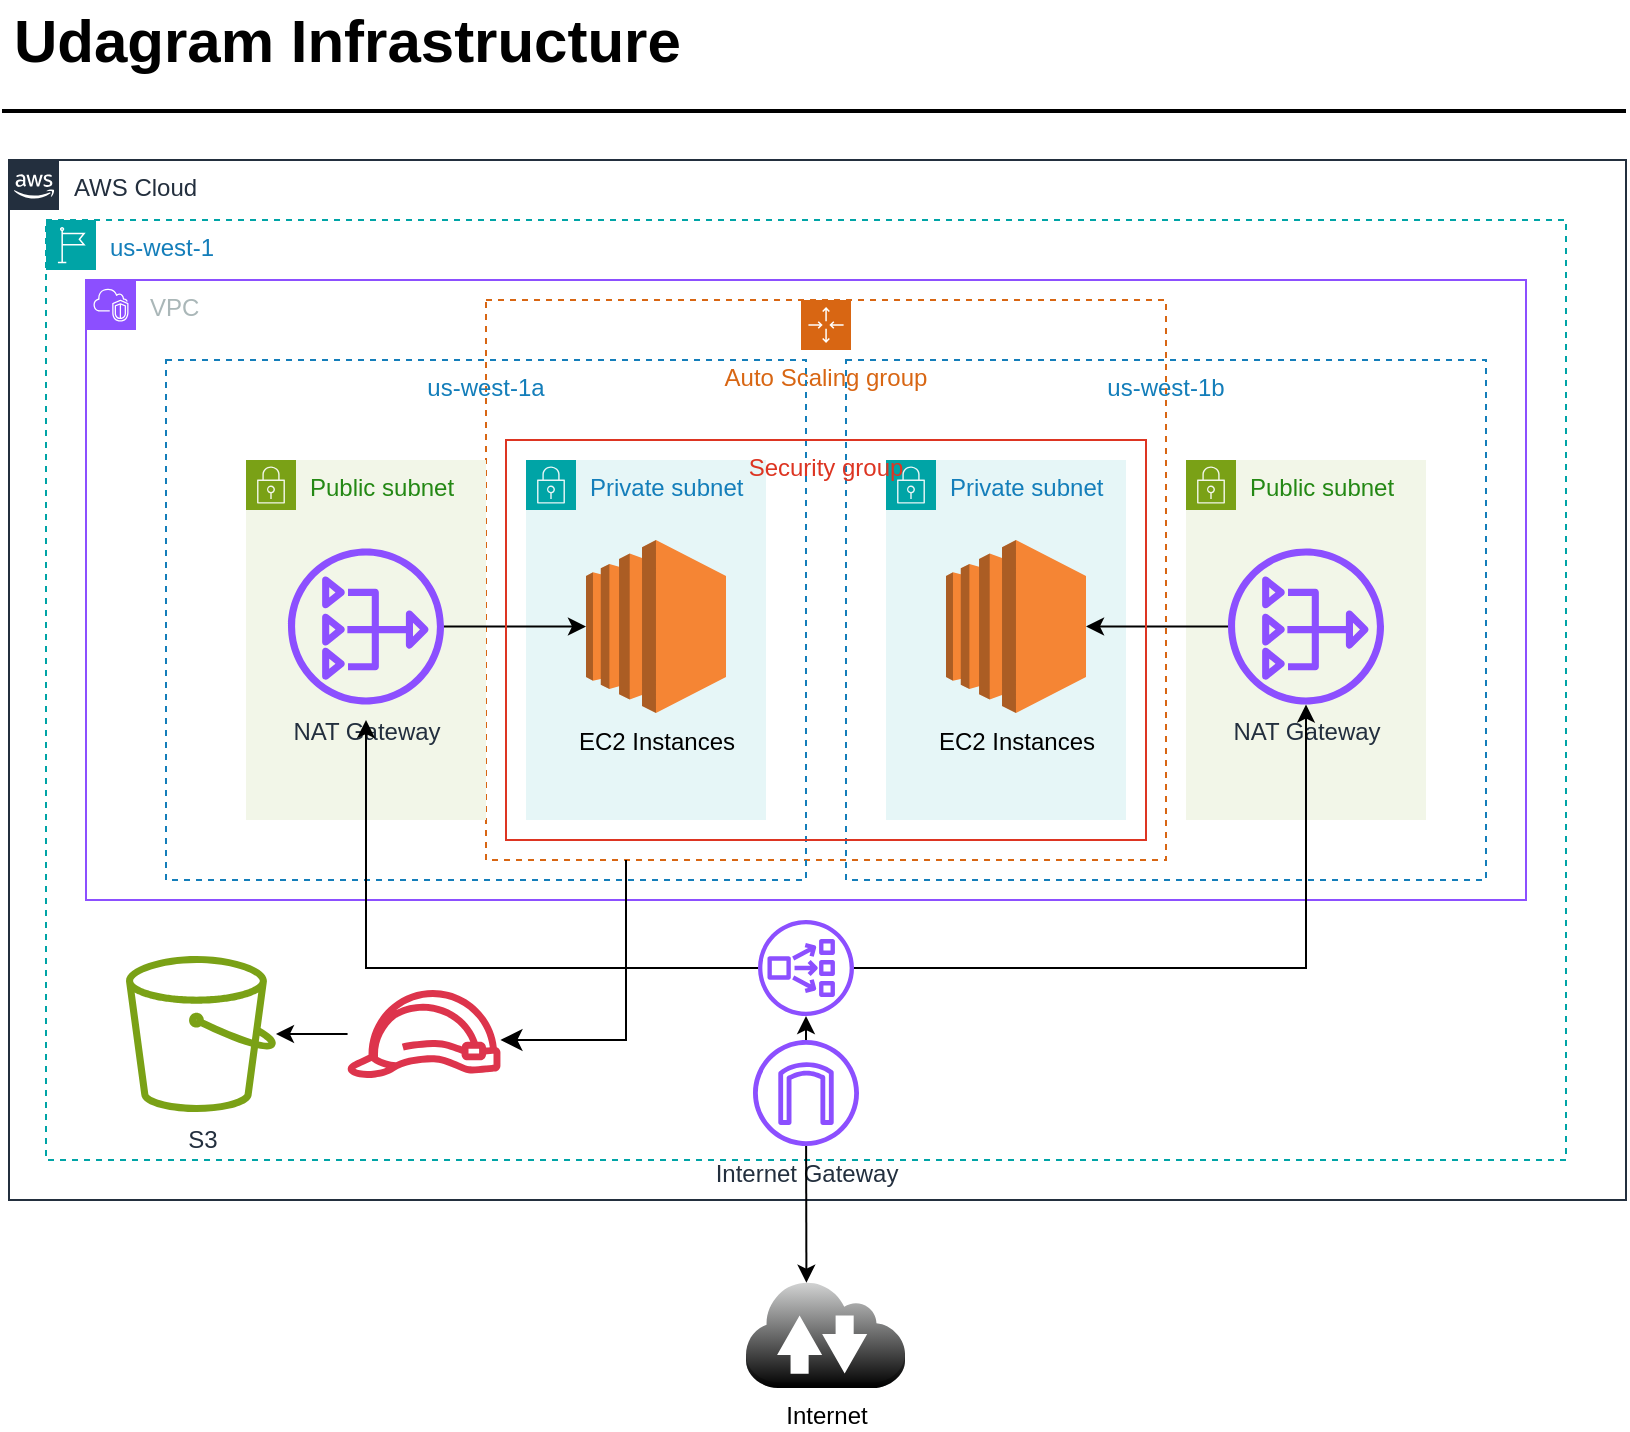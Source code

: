<mxfile version="24.4.9" type="device">
  <diagram id="Ht1M8jgEwFfnCIfOTk4-" name="Infra">
    <mxGraphModel dx="1257" dy="681" grid="1" gridSize="10" guides="1" tooltips="1" connect="1" arrows="1" fold="1" page="1" pageScale="1" pageWidth="827" pageHeight="1169" math="0" shadow="0">
      <root>
        <mxCell id="0" />
        <mxCell id="1" parent="0" />
        <mxCell id="UEzPUAAOIrF-is8g5C7q-2" value="AWS Cloud" style="points=[[0,0],[0.25,0],[0.5,0],[0.75,0],[1,0],[1,0.25],[1,0.5],[1,0.75],[1,1],[0.75,1],[0.5,1],[0.25,1],[0,1],[0,0.75],[0,0.5],[0,0.25]];outlineConnect=0;gradientColor=none;html=1;whiteSpace=wrap;fontSize=12;fontStyle=0;shape=mxgraph.aws4.group;grIcon=mxgraph.aws4.group_aws_cloud_alt;strokeColor=#232F3E;fillColor=none;verticalAlign=top;align=left;spacingLeft=30;fontColor=#232F3E;dashed=0;container=1;pointerEvents=0;collapsible=0;recursiveResize=0;" parent="1" vertex="1">
          <mxGeometry x="11.5" y="170" width="808.5" height="520" as="geometry" />
        </mxCell>
        <mxCell id="-QjtrjUzRDEMRZ5MF8oH-47" value="Udagram Infrastructure" style="text;html=1;resizable=0;points=[];autosize=1;align=left;verticalAlign=top;spacingTop=-4;fontSize=30;fontStyle=1" parent="1" vertex="1">
          <mxGeometry x="11.5" y="90" width="330" height="40" as="geometry" />
        </mxCell>
        <mxCell id="SCVMTBWpLvtzJIhz15lM-1" value="" style="line;strokeWidth=2;html=1;fontSize=14;" parent="1" vertex="1">
          <mxGeometry x="8" y="140.5" width="812" height="10" as="geometry" />
        </mxCell>
        <mxCell id="IocXcf97KWq0p0bmgMZb-1" value="us-west-1" style="points=[[0,0],[0.25,0],[0.5,0],[0.75,0],[1,0],[1,0.25],[1,0.5],[1,0.75],[1,1],[0.75,1],[0.5,1],[0.25,1],[0,1],[0,0.75],[0,0.5],[0,0.25]];outlineConnect=0;gradientColor=none;html=1;whiteSpace=wrap;fontSize=12;fontStyle=0;container=1;pointerEvents=0;collapsible=0;recursiveResize=0;shape=mxgraph.aws4.group;grIcon=mxgraph.aws4.group_region;strokeColor=#00A4A6;fillColor=none;verticalAlign=top;align=left;spacingLeft=30;fontColor=#147EBA;dashed=1;" vertex="1" parent="1">
          <mxGeometry x="30" y="200" width="760" height="470" as="geometry" />
        </mxCell>
        <mxCell id="IocXcf97KWq0p0bmgMZb-9" value="Internet Gateway" style="sketch=0;outlineConnect=0;fontColor=#232F3E;gradientColor=none;fillColor=#8C4FFF;strokeColor=none;dashed=0;verticalLabelPosition=bottom;verticalAlign=top;align=center;html=1;fontSize=12;fontStyle=0;aspect=fixed;pointerEvents=1;shape=mxgraph.aws4.internet_gateway;" vertex="1" parent="IocXcf97KWq0p0bmgMZb-1">
          <mxGeometry x="353.5" y="410" width="53" height="53" as="geometry" />
        </mxCell>
        <mxCell id="IocXcf97KWq0p0bmgMZb-33" value="" style="sketch=0;outlineConnect=0;fontColor=#232F3E;gradientColor=none;fillColor=#8C4FFF;strokeColor=none;dashed=0;verticalLabelPosition=bottom;verticalAlign=top;align=center;html=1;fontSize=12;fontStyle=0;aspect=fixed;pointerEvents=1;shape=mxgraph.aws4.network_load_balancer;" vertex="1" parent="IocXcf97KWq0p0bmgMZb-1">
          <mxGeometry x="356" y="350" width="48" height="48" as="geometry" />
        </mxCell>
        <mxCell id="IocXcf97KWq0p0bmgMZb-34" value="" style="endArrow=classic;html=1;rounded=0;" edge="1" parent="IocXcf97KWq0p0bmgMZb-1" source="IocXcf97KWq0p0bmgMZb-9" target="IocXcf97KWq0p0bmgMZb-33">
          <mxGeometry width="50" height="50" relative="1" as="geometry">
            <mxPoint x="440" y="260" as="sourcePoint" />
            <mxPoint x="490" y="210" as="targetPoint" />
          </mxGeometry>
        </mxCell>
        <mxCell id="IocXcf97KWq0p0bmgMZb-35" value="S3" style="sketch=0;outlineConnect=0;fontColor=#232F3E;gradientColor=none;fillColor=#7AA116;strokeColor=none;dashed=0;verticalLabelPosition=bottom;verticalAlign=top;align=center;html=1;fontSize=12;fontStyle=0;aspect=fixed;pointerEvents=1;shape=mxgraph.aws4.bucket;" vertex="1" parent="IocXcf97KWq0p0bmgMZb-1">
          <mxGeometry x="40" y="368" width="75" height="78" as="geometry" />
        </mxCell>
        <mxCell id="IocXcf97KWq0p0bmgMZb-37" value="" style="sketch=0;outlineConnect=0;fontColor=#232F3E;gradientColor=none;fillColor=#DD344C;strokeColor=none;dashed=0;verticalLabelPosition=bottom;verticalAlign=top;align=center;html=1;fontSize=12;fontStyle=0;aspect=fixed;pointerEvents=1;shape=mxgraph.aws4.role;" vertex="1" parent="IocXcf97KWq0p0bmgMZb-1">
          <mxGeometry x="150" y="385" width="78" height="44" as="geometry" />
        </mxCell>
        <mxCell id="IocXcf97KWq0p0bmgMZb-38" value="" style="endArrow=classic;html=1;rounded=0;" edge="1" parent="IocXcf97KWq0p0bmgMZb-1" source="IocXcf97KWq0p0bmgMZb-37" target="IocXcf97KWq0p0bmgMZb-35">
          <mxGeometry width="50" height="50" relative="1" as="geometry">
            <mxPoint x="440" y="260" as="sourcePoint" />
            <mxPoint x="490" y="210" as="targetPoint" />
          </mxGeometry>
        </mxCell>
        <mxCell id="IocXcf97KWq0p0bmgMZb-2" value="VPC" style="points=[[0,0],[0.25,0],[0.5,0],[0.75,0],[1,0],[1,0.25],[1,0.5],[1,0.75],[1,1],[0.75,1],[0.5,1],[0.25,1],[0,1],[0,0.75],[0,0.5],[0,0.25]];outlineConnect=0;gradientColor=none;html=1;whiteSpace=wrap;fontSize=12;fontStyle=0;container=1;pointerEvents=0;collapsible=0;recursiveResize=0;shape=mxgraph.aws4.group;grIcon=mxgraph.aws4.group_vpc2;strokeColor=#8C4FFF;fillColor=none;verticalAlign=top;align=left;spacingLeft=30;fontColor=#AAB7B8;dashed=0;" vertex="1" parent="1">
          <mxGeometry x="50" y="230" width="720" height="310" as="geometry" />
        </mxCell>
        <mxCell id="IocXcf97KWq0p0bmgMZb-19" value="us-west-1b" style="fillColor=none;strokeColor=#147EBA;dashed=1;verticalAlign=top;fontStyle=0;fontColor=#147EBA;whiteSpace=wrap;html=1;" vertex="1" parent="IocXcf97KWq0p0bmgMZb-2">
          <mxGeometry x="380" y="40" width="320" height="260" as="geometry" />
        </mxCell>
        <mxCell id="IocXcf97KWq0p0bmgMZb-20" value="Public subnet" style="points=[[0,0],[0.25,0],[0.5,0],[0.75,0],[1,0],[1,0.25],[1,0.5],[1,0.75],[1,1],[0.75,1],[0.5,1],[0.25,1],[0,1],[0,0.75],[0,0.5],[0,0.25]];outlineConnect=0;gradientColor=none;html=1;whiteSpace=wrap;fontSize=12;fontStyle=0;container=1;pointerEvents=0;collapsible=0;recursiveResize=0;shape=mxgraph.aws4.group;grIcon=mxgraph.aws4.group_security_group;grStroke=0;strokeColor=#7AA116;fillColor=#F2F6E8;verticalAlign=top;align=left;spacingLeft=30;fontColor=#248814;dashed=0;" vertex="1" parent="IocXcf97KWq0p0bmgMZb-2">
          <mxGeometry x="550" y="90" width="120" height="180" as="geometry" />
        </mxCell>
        <mxCell id="IocXcf97KWq0p0bmgMZb-21" value="Private subnet" style="points=[[0,0],[0.25,0],[0.5,0],[0.75,0],[1,0],[1,0.25],[1,0.5],[1,0.75],[1,1],[0.75,1],[0.5,1],[0.25,1],[0,1],[0,0.75],[0,0.5],[0,0.25]];outlineConnect=0;gradientColor=none;html=1;whiteSpace=wrap;fontSize=12;fontStyle=0;container=1;pointerEvents=0;collapsible=0;recursiveResize=0;shape=mxgraph.aws4.group;grIcon=mxgraph.aws4.group_security_group;grStroke=0;strokeColor=#00A4A6;fillColor=#E6F6F7;verticalAlign=top;align=left;spacingLeft=30;fontColor=#147EBA;dashed=0;" vertex="1" parent="IocXcf97KWq0p0bmgMZb-2">
          <mxGeometry x="400" y="90" width="120" height="180" as="geometry" />
        </mxCell>
        <mxCell id="IocXcf97KWq0p0bmgMZb-22" value="EC2 Instances" style="outlineConnect=0;dashed=0;verticalLabelPosition=bottom;verticalAlign=top;align=center;html=1;shape=mxgraph.aws3.ec2;fillColor=#F58534;gradientColor=none;" vertex="1" parent="IocXcf97KWq0p0bmgMZb-2">
          <mxGeometry x="430" y="130" width="70" height="86.5" as="geometry" />
        </mxCell>
        <mxCell id="IocXcf97KWq0p0bmgMZb-23" value="NAT Gateway" style="sketch=0;outlineConnect=0;fontColor=#232F3E;gradientColor=none;fillColor=#8C4FFF;strokeColor=none;dashed=0;verticalLabelPosition=bottom;verticalAlign=top;align=center;html=1;fontSize=12;fontStyle=0;aspect=fixed;pointerEvents=1;shape=mxgraph.aws4.nat_gateway;" vertex="1" parent="IocXcf97KWq0p0bmgMZb-2">
          <mxGeometry x="571" y="134.25" width="78" height="78" as="geometry" />
        </mxCell>
        <mxCell id="IocXcf97KWq0p0bmgMZb-24" value="" style="endArrow=classic;html=1;rounded=0;" edge="1" source="IocXcf97KWq0p0bmgMZb-23" target="IocXcf97KWq0p0bmgMZb-22" parent="IocXcf97KWq0p0bmgMZb-2">
          <mxGeometry width="50" height="50" relative="1" as="geometry">
            <mxPoint x="760" y="340" as="sourcePoint" />
            <mxPoint x="810" y="290" as="targetPoint" />
          </mxGeometry>
        </mxCell>
        <mxCell id="IocXcf97KWq0p0bmgMZb-29" value="Auto Scaling group" style="points=[[0,0],[0.25,0],[0.5,0],[0.75,0],[1,0],[1,0.25],[1,0.5],[1,0.75],[1,1],[0.75,1],[0.5,1],[0.25,1],[0,1],[0,0.75],[0,0.5],[0,0.25]];outlineConnect=0;gradientColor=none;html=1;whiteSpace=wrap;fontSize=12;fontStyle=0;container=1;pointerEvents=0;collapsible=0;recursiveResize=0;shape=mxgraph.aws4.groupCenter;grIcon=mxgraph.aws4.group_auto_scaling_group;grStroke=1;strokeColor=#D86613;fillColor=none;verticalAlign=top;align=center;fontColor=#D86613;dashed=1;spacingTop=25;" vertex="1" parent="IocXcf97KWq0p0bmgMZb-2">
          <mxGeometry x="200" y="10" width="340" height="280" as="geometry" />
        </mxCell>
        <mxCell id="IocXcf97KWq0p0bmgMZb-7" value="Public subnet" style="points=[[0,0],[0.25,0],[0.5,0],[0.75,0],[1,0],[1,0.25],[1,0.5],[1,0.75],[1,1],[0.75,1],[0.5,1],[0.25,1],[0,1],[0,0.75],[0,0.5],[0,0.25]];outlineConnect=0;gradientColor=none;html=1;whiteSpace=wrap;fontSize=12;fontStyle=0;container=1;pointerEvents=0;collapsible=0;recursiveResize=0;shape=mxgraph.aws4.group;grIcon=mxgraph.aws4.group_security_group;grStroke=0;strokeColor=#7AA116;fillColor=#F2F6E8;verticalAlign=top;align=left;spacingLeft=30;fontColor=#248814;dashed=0;" vertex="1" parent="1">
          <mxGeometry x="130" y="320" width="120" height="180" as="geometry" />
        </mxCell>
        <mxCell id="IocXcf97KWq0p0bmgMZb-8" value="Private subnet" style="points=[[0,0],[0.25,0],[0.5,0],[0.75,0],[1,0],[1,0.25],[1,0.5],[1,0.75],[1,1],[0.75,1],[0.5,1],[0.25,1],[0,1],[0,0.75],[0,0.5],[0,0.25]];outlineConnect=0;gradientColor=none;html=1;whiteSpace=wrap;fontSize=12;fontStyle=0;container=1;pointerEvents=0;collapsible=0;recursiveResize=0;shape=mxgraph.aws4.group;grIcon=mxgraph.aws4.group_security_group;grStroke=0;strokeColor=#00A4A6;fillColor=#E6F6F7;verticalAlign=top;align=left;spacingLeft=30;fontColor=#147EBA;dashed=0;" vertex="1" parent="1">
          <mxGeometry x="270" y="320" width="120" height="180" as="geometry" />
        </mxCell>
        <mxCell id="IocXcf97KWq0p0bmgMZb-12" value="Internet" style="outlineConnect=0;dashed=0;verticalLabelPosition=bottom;verticalAlign=top;align=center;html=1;shape=mxgraph.aws3.internet_2;fillColor=#D2D3D3;gradientColor=black;" vertex="1" parent="1">
          <mxGeometry x="380" y="730" width="79.5" height="54" as="geometry" />
        </mxCell>
        <mxCell id="IocXcf97KWq0p0bmgMZb-13" value="" style="endArrow=classic;html=1;rounded=0;entryX=0.38;entryY=0.025;entryDx=0;entryDy=0;entryPerimeter=0;" edge="1" parent="1" source="IocXcf97KWq0p0bmgMZb-9" target="IocXcf97KWq0p0bmgMZb-12">
          <mxGeometry width="50" height="50" relative="1" as="geometry">
            <mxPoint x="470" y="670" as="sourcePoint" />
            <mxPoint x="520" y="620" as="targetPoint" />
          </mxGeometry>
        </mxCell>
        <mxCell id="IocXcf97KWq0p0bmgMZb-16" value="EC2 Instances" style="outlineConnect=0;dashed=0;verticalLabelPosition=bottom;verticalAlign=top;align=center;html=1;shape=mxgraph.aws3.ec2;fillColor=#F58534;gradientColor=none;" vertex="1" parent="1">
          <mxGeometry x="300" y="360" width="70" height="86.5" as="geometry" />
        </mxCell>
        <mxCell id="IocXcf97KWq0p0bmgMZb-17" value="NAT Gateway" style="sketch=0;outlineConnect=0;fontColor=#232F3E;gradientColor=none;fillColor=#8C4FFF;strokeColor=none;dashed=0;verticalLabelPosition=bottom;verticalAlign=top;align=center;html=1;fontSize=12;fontStyle=0;aspect=fixed;pointerEvents=1;shape=mxgraph.aws4.nat_gateway;" vertex="1" parent="1">
          <mxGeometry x="151" y="364.25" width="78" height="78" as="geometry" />
        </mxCell>
        <mxCell id="IocXcf97KWq0p0bmgMZb-6" value="us-west-1a" style="fillColor=none;strokeColor=#147EBA;dashed=1;verticalAlign=top;fontStyle=0;fontColor=#147EBA;whiteSpace=wrap;html=1;" vertex="1" parent="1">
          <mxGeometry x="90" y="270" width="320" height="260" as="geometry" />
        </mxCell>
        <mxCell id="IocXcf97KWq0p0bmgMZb-18" value="" style="endArrow=classic;html=1;rounded=0;" edge="1" parent="1" source="IocXcf97KWq0p0bmgMZb-17" target="IocXcf97KWq0p0bmgMZb-16">
          <mxGeometry width="50" height="50" relative="1" as="geometry">
            <mxPoint x="470" y="570" as="sourcePoint" />
            <mxPoint x="520" y="520" as="targetPoint" />
          </mxGeometry>
        </mxCell>
        <mxCell id="IocXcf97KWq0p0bmgMZb-28" value="Security group" style="fillColor=none;strokeColor=#DD3522;verticalAlign=top;fontStyle=0;fontColor=#DD3522;whiteSpace=wrap;html=1;" vertex="1" parent="1">
          <mxGeometry x="260" y="310" width="320" height="200" as="geometry" />
        </mxCell>
        <mxCell id="IocXcf97KWq0p0bmgMZb-31" style="edgeStyle=orthogonalEdgeStyle;rounded=0;orthogonalLoop=1;jettySize=auto;html=1;" edge="1" parent="1" source="IocXcf97KWq0p0bmgMZb-33">
          <mxGeometry relative="1" as="geometry">
            <mxPoint x="190" y="450" as="targetPoint" />
            <Array as="points">
              <mxPoint x="190" y="574" />
            </Array>
          </mxGeometry>
        </mxCell>
        <mxCell id="IocXcf97KWq0p0bmgMZb-32" style="edgeStyle=orthogonalEdgeStyle;rounded=0;orthogonalLoop=1;jettySize=auto;html=1;" edge="1" parent="1" source="IocXcf97KWq0p0bmgMZb-33" target="IocXcf97KWq0p0bmgMZb-23">
          <mxGeometry relative="1" as="geometry" />
        </mxCell>
        <mxCell id="IocXcf97KWq0p0bmgMZb-36" value="" style="edgeStyle=segmentEdgeStyle;endArrow=classic;html=1;curved=0;rounded=0;endSize=8;startSize=8;" edge="1" parent="1" target="IocXcf97KWq0p0bmgMZb-37">
          <mxGeometry width="50" height="50" relative="1" as="geometry">
            <mxPoint x="320" y="520" as="sourcePoint" />
            <mxPoint x="520" y="410" as="targetPoint" />
            <Array as="points">
              <mxPoint x="320" y="610" />
            </Array>
          </mxGeometry>
        </mxCell>
      </root>
    </mxGraphModel>
  </diagram>
</mxfile>
